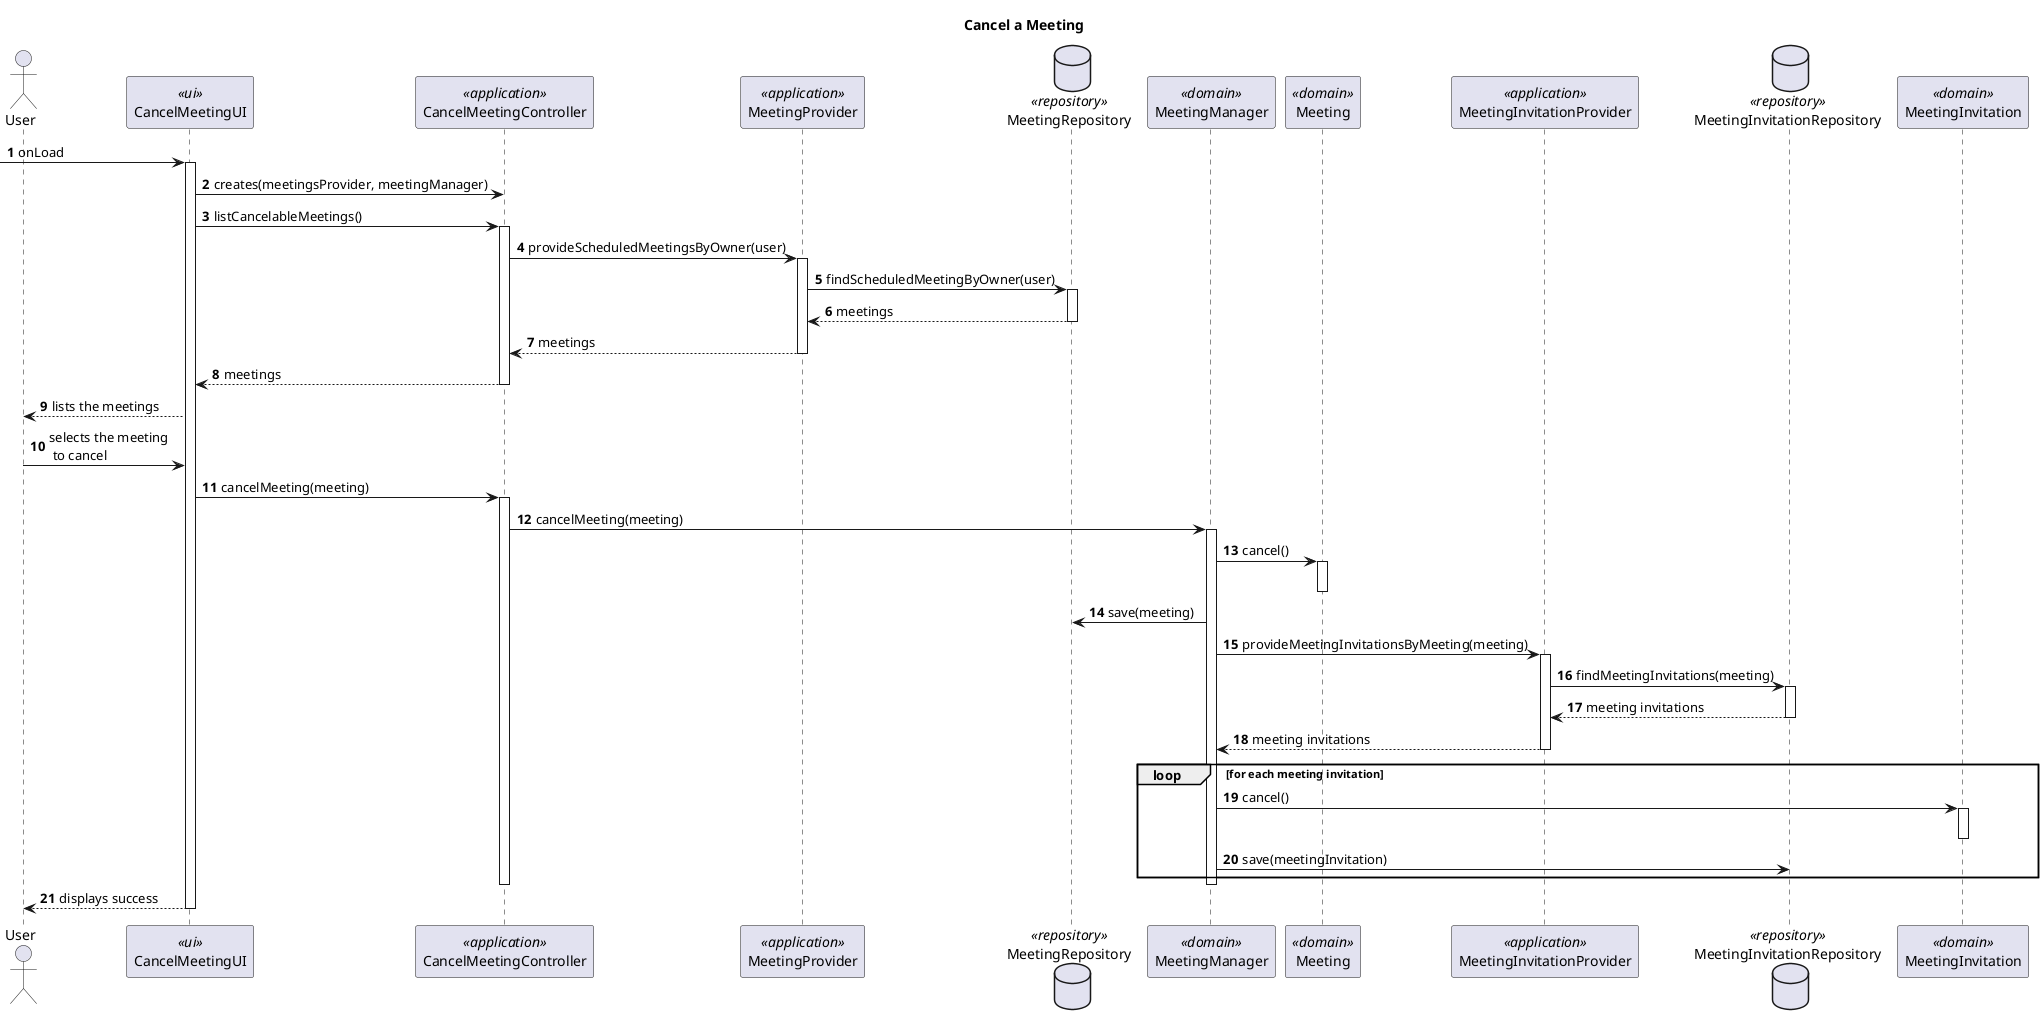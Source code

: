 @startuml

title Cancel a Meeting

autonumber
actor User as U
participant "CancelMeetingUI" as UI <<ui>>
participant "CancelMeetingController" as CTRL <<application>>
participant "MeetingProvider" as MP <<application>>
database "MeetingRepository" as MDB <<repository>>
participant "MeetingManager" as MM <<domain>>
participant "Meeting" as M <<domain>>
participant "MeetingInvitationProvider" as MIP <<application>>
database "MeetingInvitationRepository" as MIR <<repository>>
participant "MeetingInvitation" as MI <<domain>>


-> UI : onLoad

activate UI
UI -> CTRL : creates(meetingsProvider, meetingManager)
UI -> CTRL : listCancelableMeetings()
activate CTRL
CTRL -> MP : provideScheduledMeetingsByOwner(user)
activate MP
MP -> MDB : findScheduledMeetingByOwner(user)
activate MDB
MDB --> MP : meetings
deactivate MDB
MP --> CTRL : meetings
deactivate MP
CTRL --> UI : meetings
deactivate CTRL
UI --> U : lists the meetings
U -> UI : selects the meeting\n to cancel
UI -> CTRL : cancelMeeting(meeting)
activate CTRL
CTRL -> MM : cancelMeeting(meeting)
activate MM
MM -> M : cancel()
activate M
deactivate M
MM -> MDB : save(meeting)
MM -> MIP : provideMeetingInvitationsByMeeting(meeting)
activate MIP
MIP -> MIR : findMeetingInvitations(meeting)
activate MIR
MIR --> MIP : meeting invitations
deactivate MIR
MIP --> MM : meeting invitations
deactivate MIP
loop for each meeting invitation
    MM -> MI : cancel()
    activate MI
    deactivate MI
    MM -> MIR : save(meetingInvitation)
end
deactivate MM
deactivate CTRL
UI --> U : displays success
deactivate UI









@enduml
